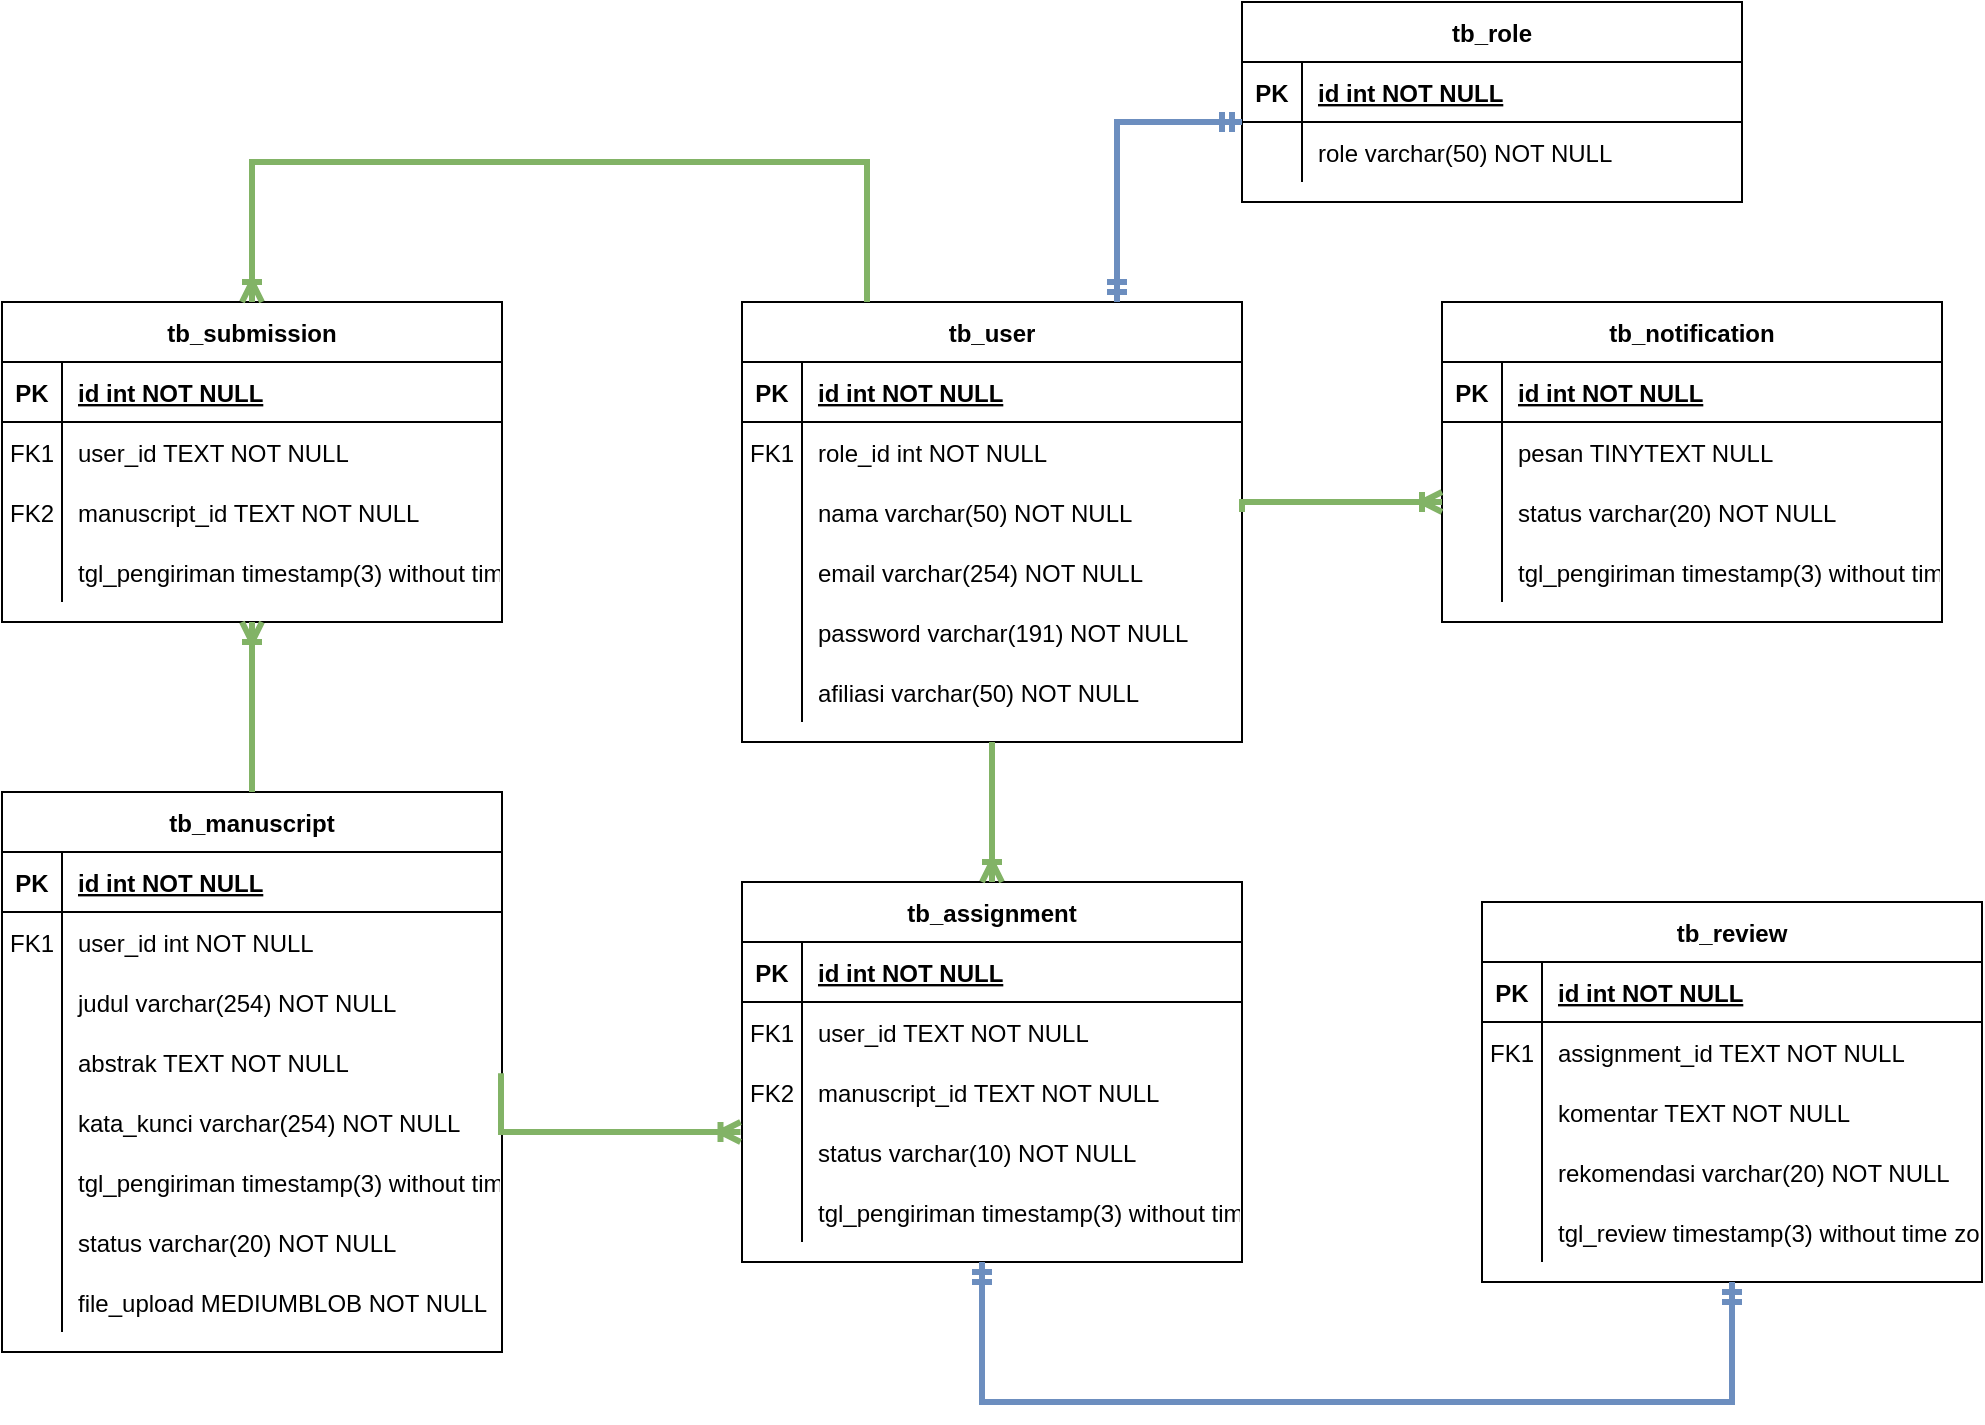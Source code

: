 <mxfile version="24.8.1">
  <diagram id="R2lEEEUBdFMjLlhIrx00" name="Page-1">
    <mxGraphModel dx="2800" dy="1690" grid="1" gridSize="10" guides="1" tooltips="1" connect="1" arrows="1" fold="1" page="1" pageScale="1" pageWidth="850" pageHeight="1100" math="0" shadow="0" extFonts="Permanent Marker^https://fonts.googleapis.com/css?family=Permanent+Marker">
      <root>
        <mxCell id="0" />
        <mxCell id="1" parent="0" />
        <mxCell id="C-vyLk0tnHw3VtMMgP7b-23" value="tb_user" style="shape=table;startSize=30;container=1;collapsible=1;childLayout=tableLayout;fixedRows=1;rowLines=0;fontStyle=1;align=center;resizeLast=1;" parent="1" vertex="1">
          <mxGeometry x="-820" y="70" width="250" height="220" as="geometry" />
        </mxCell>
        <mxCell id="C-vyLk0tnHw3VtMMgP7b-24" value="" style="shape=partialRectangle;collapsible=0;dropTarget=0;pointerEvents=0;fillColor=none;points=[[0,0.5],[1,0.5]];portConstraint=eastwest;top=0;left=0;right=0;bottom=1;" parent="C-vyLk0tnHw3VtMMgP7b-23" vertex="1">
          <mxGeometry y="30" width="250" height="30" as="geometry" />
        </mxCell>
        <mxCell id="C-vyLk0tnHw3VtMMgP7b-25" value="PK" style="shape=partialRectangle;overflow=hidden;connectable=0;fillColor=none;top=0;left=0;bottom=0;right=0;fontStyle=1;" parent="C-vyLk0tnHw3VtMMgP7b-24" vertex="1">
          <mxGeometry width="30" height="30" as="geometry">
            <mxRectangle width="30" height="30" as="alternateBounds" />
          </mxGeometry>
        </mxCell>
        <mxCell id="C-vyLk0tnHw3VtMMgP7b-26" value="id int NOT NULL " style="shape=partialRectangle;overflow=hidden;connectable=0;fillColor=none;top=0;left=0;bottom=0;right=0;align=left;spacingLeft=6;fontStyle=5;" parent="C-vyLk0tnHw3VtMMgP7b-24" vertex="1">
          <mxGeometry x="30" width="220" height="30" as="geometry">
            <mxRectangle width="220" height="30" as="alternateBounds" />
          </mxGeometry>
        </mxCell>
        <mxCell id="C-vyLk0tnHw3VtMMgP7b-27" value="" style="shape=partialRectangle;collapsible=0;dropTarget=0;pointerEvents=0;fillColor=none;points=[[0,0.5],[1,0.5]];portConstraint=eastwest;top=0;left=0;right=0;bottom=0;" parent="C-vyLk0tnHw3VtMMgP7b-23" vertex="1">
          <mxGeometry y="60" width="250" height="30" as="geometry" />
        </mxCell>
        <mxCell id="C-vyLk0tnHw3VtMMgP7b-28" value="FK1" style="shape=partialRectangle;overflow=hidden;connectable=0;fillColor=none;top=0;left=0;bottom=0;right=0;" parent="C-vyLk0tnHw3VtMMgP7b-27" vertex="1">
          <mxGeometry width="30" height="30" as="geometry">
            <mxRectangle width="30" height="30" as="alternateBounds" />
          </mxGeometry>
        </mxCell>
        <mxCell id="C-vyLk0tnHw3VtMMgP7b-29" value="role_id int NOT NULL" style="shape=partialRectangle;overflow=hidden;connectable=0;fillColor=none;top=0;left=0;bottom=0;right=0;align=left;spacingLeft=6;" parent="C-vyLk0tnHw3VtMMgP7b-27" vertex="1">
          <mxGeometry x="30" width="220" height="30" as="geometry">
            <mxRectangle width="220" height="30" as="alternateBounds" />
          </mxGeometry>
        </mxCell>
        <mxCell id="4f11GY_G_bnIZeJSzCZG-140" value="" style="shape=partialRectangle;collapsible=0;dropTarget=0;pointerEvents=0;fillColor=none;points=[[0,0.5],[1,0.5]];portConstraint=eastwest;top=0;left=0;right=0;bottom=0;" parent="C-vyLk0tnHw3VtMMgP7b-23" vertex="1">
          <mxGeometry y="90" width="250" height="30" as="geometry" />
        </mxCell>
        <mxCell id="4f11GY_G_bnIZeJSzCZG-141" value="" style="shape=partialRectangle;overflow=hidden;connectable=0;fillColor=none;top=0;left=0;bottom=0;right=0;" parent="4f11GY_G_bnIZeJSzCZG-140" vertex="1">
          <mxGeometry width="30" height="30" as="geometry">
            <mxRectangle width="30" height="30" as="alternateBounds" />
          </mxGeometry>
        </mxCell>
        <mxCell id="4f11GY_G_bnIZeJSzCZG-142" value="nama varchar(50) NOT NULL" style="shape=partialRectangle;overflow=hidden;connectable=0;fillColor=none;top=0;left=0;bottom=0;right=0;align=left;spacingLeft=6;" parent="4f11GY_G_bnIZeJSzCZG-140" vertex="1">
          <mxGeometry x="30" width="220" height="30" as="geometry">
            <mxRectangle width="220" height="30" as="alternateBounds" />
          </mxGeometry>
        </mxCell>
        <mxCell id="4f11GY_G_bnIZeJSzCZG-1" value="" style="shape=partialRectangle;collapsible=0;dropTarget=0;pointerEvents=0;fillColor=none;points=[[0,0.5],[1,0.5]];portConstraint=eastwest;top=0;left=0;right=0;bottom=0;" parent="C-vyLk0tnHw3VtMMgP7b-23" vertex="1">
          <mxGeometry y="120" width="250" height="30" as="geometry" />
        </mxCell>
        <mxCell id="4f11GY_G_bnIZeJSzCZG-2" value="" style="shape=partialRectangle;overflow=hidden;connectable=0;fillColor=none;top=0;left=0;bottom=0;right=0;" parent="4f11GY_G_bnIZeJSzCZG-1" vertex="1">
          <mxGeometry width="30" height="30" as="geometry">
            <mxRectangle width="30" height="30" as="alternateBounds" />
          </mxGeometry>
        </mxCell>
        <mxCell id="4f11GY_G_bnIZeJSzCZG-3" value="email varchar(254) NOT NULL" style="shape=partialRectangle;overflow=hidden;connectable=0;fillColor=none;top=0;left=0;bottom=0;right=0;align=left;spacingLeft=6;" parent="4f11GY_G_bnIZeJSzCZG-1" vertex="1">
          <mxGeometry x="30" width="220" height="30" as="geometry">
            <mxRectangle width="220" height="30" as="alternateBounds" />
          </mxGeometry>
        </mxCell>
        <mxCell id="4f11GY_G_bnIZeJSzCZG-4" value="" style="shape=partialRectangle;collapsible=0;dropTarget=0;pointerEvents=0;fillColor=none;points=[[0,0.5],[1,0.5]];portConstraint=eastwest;top=0;left=0;right=0;bottom=0;" parent="C-vyLk0tnHw3VtMMgP7b-23" vertex="1">
          <mxGeometry y="150" width="250" height="30" as="geometry" />
        </mxCell>
        <mxCell id="4f11GY_G_bnIZeJSzCZG-5" value="" style="shape=partialRectangle;overflow=hidden;connectable=0;fillColor=none;top=0;left=0;bottom=0;right=0;" parent="4f11GY_G_bnIZeJSzCZG-4" vertex="1">
          <mxGeometry width="30" height="30" as="geometry">
            <mxRectangle width="30" height="30" as="alternateBounds" />
          </mxGeometry>
        </mxCell>
        <mxCell id="4f11GY_G_bnIZeJSzCZG-6" value="password varchar(191) NOT NULL" style="shape=partialRectangle;overflow=hidden;connectable=0;fillColor=none;top=0;left=0;bottom=0;right=0;align=left;spacingLeft=6;" parent="4f11GY_G_bnIZeJSzCZG-4" vertex="1">
          <mxGeometry x="30" width="220" height="30" as="geometry">
            <mxRectangle width="220" height="30" as="alternateBounds" />
          </mxGeometry>
        </mxCell>
        <mxCell id="4f11GY_G_bnIZeJSzCZG-7" value="" style="shape=partialRectangle;collapsible=0;dropTarget=0;pointerEvents=0;fillColor=none;points=[[0,0.5],[1,0.5]];portConstraint=eastwest;top=0;left=0;right=0;bottom=0;" parent="C-vyLk0tnHw3VtMMgP7b-23" vertex="1">
          <mxGeometry y="180" width="250" height="30" as="geometry" />
        </mxCell>
        <mxCell id="4f11GY_G_bnIZeJSzCZG-8" value="" style="shape=partialRectangle;overflow=hidden;connectable=0;fillColor=none;top=0;left=0;bottom=0;right=0;" parent="4f11GY_G_bnIZeJSzCZG-7" vertex="1">
          <mxGeometry width="30" height="30" as="geometry">
            <mxRectangle width="30" height="30" as="alternateBounds" />
          </mxGeometry>
        </mxCell>
        <mxCell id="4f11GY_G_bnIZeJSzCZG-9" value="afiliasi varchar(50) NOT NULL" style="shape=partialRectangle;overflow=hidden;connectable=0;fillColor=none;top=0;left=0;bottom=0;right=0;align=left;spacingLeft=6;" parent="4f11GY_G_bnIZeJSzCZG-7" vertex="1">
          <mxGeometry x="30" width="220" height="30" as="geometry">
            <mxRectangle width="220" height="30" as="alternateBounds" />
          </mxGeometry>
        </mxCell>
        <mxCell id="4f11GY_G_bnIZeJSzCZG-10" value="tb_manuscript" style="shape=table;startSize=30;container=1;collapsible=1;childLayout=tableLayout;fixedRows=1;rowLines=0;fontStyle=1;align=center;resizeLast=1;" parent="1" vertex="1">
          <mxGeometry x="-1190" y="315" width="250" height="280" as="geometry" />
        </mxCell>
        <mxCell id="4f11GY_G_bnIZeJSzCZG-11" value="" style="shape=partialRectangle;collapsible=0;dropTarget=0;pointerEvents=0;fillColor=none;points=[[0,0.5],[1,0.5]];portConstraint=eastwest;top=0;left=0;right=0;bottom=1;" parent="4f11GY_G_bnIZeJSzCZG-10" vertex="1">
          <mxGeometry y="30" width="250" height="30" as="geometry" />
        </mxCell>
        <mxCell id="4f11GY_G_bnIZeJSzCZG-12" value="PK" style="shape=partialRectangle;overflow=hidden;connectable=0;fillColor=none;top=0;left=0;bottom=0;right=0;fontStyle=1;" parent="4f11GY_G_bnIZeJSzCZG-11" vertex="1">
          <mxGeometry width="30" height="30" as="geometry">
            <mxRectangle width="30" height="30" as="alternateBounds" />
          </mxGeometry>
        </mxCell>
        <mxCell id="4f11GY_G_bnIZeJSzCZG-13" value="id int NOT NULL " style="shape=partialRectangle;overflow=hidden;connectable=0;fillColor=none;top=0;left=0;bottom=0;right=0;align=left;spacingLeft=6;fontStyle=5;" parent="4f11GY_G_bnIZeJSzCZG-11" vertex="1">
          <mxGeometry x="30" width="220" height="30" as="geometry">
            <mxRectangle width="220" height="30" as="alternateBounds" />
          </mxGeometry>
        </mxCell>
        <mxCell id="4f11GY_G_bnIZeJSzCZG-14" value="" style="shape=partialRectangle;collapsible=0;dropTarget=0;pointerEvents=0;fillColor=none;points=[[0,0.5],[1,0.5]];portConstraint=eastwest;top=0;left=0;right=0;bottom=0;" parent="4f11GY_G_bnIZeJSzCZG-10" vertex="1">
          <mxGeometry y="60" width="250" height="30" as="geometry" />
        </mxCell>
        <mxCell id="4f11GY_G_bnIZeJSzCZG-15" value="FK1" style="shape=partialRectangle;overflow=hidden;connectable=0;fillColor=none;top=0;left=0;bottom=0;right=0;" parent="4f11GY_G_bnIZeJSzCZG-14" vertex="1">
          <mxGeometry width="30" height="30" as="geometry">
            <mxRectangle width="30" height="30" as="alternateBounds" />
          </mxGeometry>
        </mxCell>
        <mxCell id="4f11GY_G_bnIZeJSzCZG-16" value="user_id int NOT NULL" style="shape=partialRectangle;overflow=hidden;connectable=0;fillColor=none;top=0;left=0;bottom=0;right=0;align=left;spacingLeft=6;" parent="4f11GY_G_bnIZeJSzCZG-14" vertex="1">
          <mxGeometry x="30" width="220" height="30" as="geometry">
            <mxRectangle width="220" height="30" as="alternateBounds" />
          </mxGeometry>
        </mxCell>
        <mxCell id="4f11GY_G_bnIZeJSzCZG-137" value="" style="shape=partialRectangle;collapsible=0;dropTarget=0;pointerEvents=0;fillColor=none;points=[[0,0.5],[1,0.5]];portConstraint=eastwest;top=0;left=0;right=0;bottom=0;" parent="4f11GY_G_bnIZeJSzCZG-10" vertex="1">
          <mxGeometry y="90" width="250" height="30" as="geometry" />
        </mxCell>
        <mxCell id="4f11GY_G_bnIZeJSzCZG-138" value="" style="shape=partialRectangle;overflow=hidden;connectable=0;fillColor=none;top=0;left=0;bottom=0;right=0;" parent="4f11GY_G_bnIZeJSzCZG-137" vertex="1">
          <mxGeometry width="30" height="30" as="geometry">
            <mxRectangle width="30" height="30" as="alternateBounds" />
          </mxGeometry>
        </mxCell>
        <mxCell id="4f11GY_G_bnIZeJSzCZG-139" value="judul varchar(254) NOT NULL" style="shape=partialRectangle;overflow=hidden;connectable=0;fillColor=none;top=0;left=0;bottom=0;right=0;align=left;spacingLeft=6;" parent="4f11GY_G_bnIZeJSzCZG-137" vertex="1">
          <mxGeometry x="30" width="220" height="30" as="geometry">
            <mxRectangle width="220" height="30" as="alternateBounds" />
          </mxGeometry>
        </mxCell>
        <mxCell id="4f11GY_G_bnIZeJSzCZG-17" value="" style="shape=partialRectangle;collapsible=0;dropTarget=0;pointerEvents=0;fillColor=none;points=[[0,0.5],[1,0.5]];portConstraint=eastwest;top=0;left=0;right=0;bottom=0;" parent="4f11GY_G_bnIZeJSzCZG-10" vertex="1">
          <mxGeometry y="120" width="250" height="30" as="geometry" />
        </mxCell>
        <mxCell id="4f11GY_G_bnIZeJSzCZG-18" value="" style="shape=partialRectangle;overflow=hidden;connectable=0;fillColor=none;top=0;left=0;bottom=0;right=0;" parent="4f11GY_G_bnIZeJSzCZG-17" vertex="1">
          <mxGeometry width="30" height="30" as="geometry">
            <mxRectangle width="30" height="30" as="alternateBounds" />
          </mxGeometry>
        </mxCell>
        <mxCell id="4f11GY_G_bnIZeJSzCZG-19" value="abstrak TEXT NOT NULL" style="shape=partialRectangle;overflow=hidden;connectable=0;fillColor=none;top=0;left=0;bottom=0;right=0;align=left;spacingLeft=6;" parent="4f11GY_G_bnIZeJSzCZG-17" vertex="1">
          <mxGeometry x="30" width="220" height="30" as="geometry">
            <mxRectangle width="220" height="30" as="alternateBounds" />
          </mxGeometry>
        </mxCell>
        <mxCell id="4f11GY_G_bnIZeJSzCZG-20" value="" style="shape=partialRectangle;collapsible=0;dropTarget=0;pointerEvents=0;fillColor=none;points=[[0,0.5],[1,0.5]];portConstraint=eastwest;top=0;left=0;right=0;bottom=0;" parent="4f11GY_G_bnIZeJSzCZG-10" vertex="1">
          <mxGeometry y="150" width="250" height="30" as="geometry" />
        </mxCell>
        <mxCell id="4f11GY_G_bnIZeJSzCZG-21" value="" style="shape=partialRectangle;overflow=hidden;connectable=0;fillColor=none;top=0;left=0;bottom=0;right=0;" parent="4f11GY_G_bnIZeJSzCZG-20" vertex="1">
          <mxGeometry width="30" height="30" as="geometry">
            <mxRectangle width="30" height="30" as="alternateBounds" />
          </mxGeometry>
        </mxCell>
        <mxCell id="4f11GY_G_bnIZeJSzCZG-22" value="kata_kunci varchar(254) NOT NULL" style="shape=partialRectangle;overflow=hidden;connectable=0;fillColor=none;top=0;left=0;bottom=0;right=0;align=left;spacingLeft=6;" parent="4f11GY_G_bnIZeJSzCZG-20" vertex="1">
          <mxGeometry x="30" width="220" height="30" as="geometry">
            <mxRectangle width="220" height="30" as="alternateBounds" />
          </mxGeometry>
        </mxCell>
        <mxCell id="4f11GY_G_bnIZeJSzCZG-23" value="" style="shape=partialRectangle;collapsible=0;dropTarget=0;pointerEvents=0;fillColor=none;points=[[0,0.5],[1,0.5]];portConstraint=eastwest;top=0;left=0;right=0;bottom=0;" parent="4f11GY_G_bnIZeJSzCZG-10" vertex="1">
          <mxGeometry y="180" width="250" height="30" as="geometry" />
        </mxCell>
        <mxCell id="4f11GY_G_bnIZeJSzCZG-24" value="" style="shape=partialRectangle;overflow=hidden;connectable=0;fillColor=none;top=0;left=0;bottom=0;right=0;" parent="4f11GY_G_bnIZeJSzCZG-23" vertex="1">
          <mxGeometry width="30" height="30" as="geometry">
            <mxRectangle width="30" height="30" as="alternateBounds" />
          </mxGeometry>
        </mxCell>
        <mxCell id="4f11GY_G_bnIZeJSzCZG-25" value="tgl_pengiriman timestamp(3) without time zone DEFAULT CURRENT_TIMESTAMP NOT NULL" style="shape=partialRectangle;overflow=hidden;connectable=0;fillColor=none;top=0;left=0;bottom=0;right=0;align=left;spacingLeft=6;" parent="4f11GY_G_bnIZeJSzCZG-23" vertex="1">
          <mxGeometry x="30" width="220" height="30" as="geometry">
            <mxRectangle width="220" height="30" as="alternateBounds" />
          </mxGeometry>
        </mxCell>
        <mxCell id="4f11GY_G_bnIZeJSzCZG-26" value="" style="shape=partialRectangle;collapsible=0;dropTarget=0;pointerEvents=0;fillColor=none;points=[[0,0.5],[1,0.5]];portConstraint=eastwest;top=0;left=0;right=0;bottom=0;" parent="4f11GY_G_bnIZeJSzCZG-10" vertex="1">
          <mxGeometry y="210" width="250" height="30" as="geometry" />
        </mxCell>
        <mxCell id="4f11GY_G_bnIZeJSzCZG-27" value="" style="shape=partialRectangle;overflow=hidden;connectable=0;fillColor=none;top=0;left=0;bottom=0;right=0;" parent="4f11GY_G_bnIZeJSzCZG-26" vertex="1">
          <mxGeometry width="30" height="30" as="geometry">
            <mxRectangle width="30" height="30" as="alternateBounds" />
          </mxGeometry>
        </mxCell>
        <mxCell id="4f11GY_G_bnIZeJSzCZG-28" value="status varchar(20) NOT NULL" style="shape=partialRectangle;overflow=hidden;connectable=0;fillColor=none;top=0;left=0;bottom=0;right=0;align=left;spacingLeft=6;" parent="4f11GY_G_bnIZeJSzCZG-26" vertex="1">
          <mxGeometry x="30" width="220" height="30" as="geometry">
            <mxRectangle width="220" height="30" as="alternateBounds" />
          </mxGeometry>
        </mxCell>
        <mxCell id="4f11GY_G_bnIZeJSzCZG-29" value="" style="shape=partialRectangle;collapsible=0;dropTarget=0;pointerEvents=0;fillColor=none;points=[[0,0.5],[1,0.5]];portConstraint=eastwest;top=0;left=0;right=0;bottom=0;" parent="4f11GY_G_bnIZeJSzCZG-10" vertex="1">
          <mxGeometry y="240" width="250" height="30" as="geometry" />
        </mxCell>
        <mxCell id="4f11GY_G_bnIZeJSzCZG-30" value="" style="shape=partialRectangle;overflow=hidden;connectable=0;fillColor=none;top=0;left=0;bottom=0;right=0;" parent="4f11GY_G_bnIZeJSzCZG-29" vertex="1">
          <mxGeometry width="30" height="30" as="geometry">
            <mxRectangle width="30" height="30" as="alternateBounds" />
          </mxGeometry>
        </mxCell>
        <mxCell id="4f11GY_G_bnIZeJSzCZG-31" value="file_upload MEDIUMBLOB NOT NULL" style="shape=partialRectangle;overflow=hidden;connectable=0;fillColor=none;top=0;left=0;bottom=0;right=0;align=left;spacingLeft=6;" parent="4f11GY_G_bnIZeJSzCZG-29" vertex="1">
          <mxGeometry x="30" width="220" height="30" as="geometry">
            <mxRectangle width="220" height="30" as="alternateBounds" />
          </mxGeometry>
        </mxCell>
        <mxCell id="4f11GY_G_bnIZeJSzCZG-32" value="tb_review" style="shape=table;startSize=30;container=1;collapsible=1;childLayout=tableLayout;fixedRows=1;rowLines=0;fontStyle=1;align=center;resizeLast=1;" parent="1" vertex="1">
          <mxGeometry x="-450" y="370" width="250" height="190" as="geometry" />
        </mxCell>
        <mxCell id="4f11GY_G_bnIZeJSzCZG-33" value="" style="shape=partialRectangle;collapsible=0;dropTarget=0;pointerEvents=0;fillColor=none;points=[[0,0.5],[1,0.5]];portConstraint=eastwest;top=0;left=0;right=0;bottom=1;" parent="4f11GY_G_bnIZeJSzCZG-32" vertex="1">
          <mxGeometry y="30" width="250" height="30" as="geometry" />
        </mxCell>
        <mxCell id="4f11GY_G_bnIZeJSzCZG-34" value="PK" style="shape=partialRectangle;overflow=hidden;connectable=0;fillColor=none;top=0;left=0;bottom=0;right=0;fontStyle=1;" parent="4f11GY_G_bnIZeJSzCZG-33" vertex="1">
          <mxGeometry width="30" height="30" as="geometry">
            <mxRectangle width="30" height="30" as="alternateBounds" />
          </mxGeometry>
        </mxCell>
        <mxCell id="4f11GY_G_bnIZeJSzCZG-35" value="id int NOT NULL " style="shape=partialRectangle;overflow=hidden;connectable=0;fillColor=none;top=0;left=0;bottom=0;right=0;align=left;spacingLeft=6;fontStyle=5;" parent="4f11GY_G_bnIZeJSzCZG-33" vertex="1">
          <mxGeometry x="30" width="220" height="30" as="geometry">
            <mxRectangle width="220" height="30" as="alternateBounds" />
          </mxGeometry>
        </mxCell>
        <mxCell id="4f11GY_G_bnIZeJSzCZG-36" value="" style="shape=partialRectangle;collapsible=0;dropTarget=0;pointerEvents=0;fillColor=none;points=[[0,0.5],[1,0.5]];portConstraint=eastwest;top=0;left=0;right=0;bottom=0;" parent="4f11GY_G_bnIZeJSzCZG-32" vertex="1">
          <mxGeometry y="60" width="250" height="30" as="geometry" />
        </mxCell>
        <mxCell id="4f11GY_G_bnIZeJSzCZG-37" value="FK1" style="shape=partialRectangle;overflow=hidden;connectable=0;fillColor=none;top=0;left=0;bottom=0;right=0;" parent="4f11GY_G_bnIZeJSzCZG-36" vertex="1">
          <mxGeometry width="30" height="30" as="geometry">
            <mxRectangle width="30" height="30" as="alternateBounds" />
          </mxGeometry>
        </mxCell>
        <mxCell id="4f11GY_G_bnIZeJSzCZG-38" value="assignment_id TEXT NOT NULL" style="shape=partialRectangle;overflow=hidden;connectable=0;fillColor=none;top=0;left=0;bottom=0;right=0;align=left;spacingLeft=6;" parent="4f11GY_G_bnIZeJSzCZG-36" vertex="1">
          <mxGeometry x="30" width="220" height="30" as="geometry">
            <mxRectangle width="220" height="30" as="alternateBounds" />
          </mxGeometry>
        </mxCell>
        <mxCell id="4f11GY_G_bnIZeJSzCZG-146" value="" style="shape=partialRectangle;collapsible=0;dropTarget=0;pointerEvents=0;fillColor=none;points=[[0,0.5],[1,0.5]];portConstraint=eastwest;top=0;left=0;right=0;bottom=0;" parent="4f11GY_G_bnIZeJSzCZG-32" vertex="1">
          <mxGeometry y="90" width="250" height="30" as="geometry" />
        </mxCell>
        <mxCell id="4f11GY_G_bnIZeJSzCZG-147" value="" style="shape=partialRectangle;overflow=hidden;connectable=0;fillColor=none;top=0;left=0;bottom=0;right=0;" parent="4f11GY_G_bnIZeJSzCZG-146" vertex="1">
          <mxGeometry width="30" height="30" as="geometry">
            <mxRectangle width="30" height="30" as="alternateBounds" />
          </mxGeometry>
        </mxCell>
        <mxCell id="4f11GY_G_bnIZeJSzCZG-148" value="komentar TEXT NOT NULL" style="shape=partialRectangle;overflow=hidden;connectable=0;fillColor=none;top=0;left=0;bottom=0;right=0;align=left;spacingLeft=6;" parent="4f11GY_G_bnIZeJSzCZG-146" vertex="1">
          <mxGeometry x="30" width="220" height="30" as="geometry">
            <mxRectangle width="220" height="30" as="alternateBounds" />
          </mxGeometry>
        </mxCell>
        <mxCell id="4f11GY_G_bnIZeJSzCZG-39" value="" style="shape=partialRectangle;collapsible=0;dropTarget=0;pointerEvents=0;fillColor=none;points=[[0,0.5],[1,0.5]];portConstraint=eastwest;top=0;left=0;right=0;bottom=0;" parent="4f11GY_G_bnIZeJSzCZG-32" vertex="1">
          <mxGeometry y="120" width="250" height="30" as="geometry" />
        </mxCell>
        <mxCell id="4f11GY_G_bnIZeJSzCZG-40" value="" style="shape=partialRectangle;overflow=hidden;connectable=0;fillColor=none;top=0;left=0;bottom=0;right=0;" parent="4f11GY_G_bnIZeJSzCZG-39" vertex="1">
          <mxGeometry width="30" height="30" as="geometry">
            <mxRectangle width="30" height="30" as="alternateBounds" />
          </mxGeometry>
        </mxCell>
        <mxCell id="4f11GY_G_bnIZeJSzCZG-41" value="rekomendasi varchar(20) NOT NULL" style="shape=partialRectangle;overflow=hidden;connectable=0;fillColor=none;top=0;left=0;bottom=0;right=0;align=left;spacingLeft=6;" parent="4f11GY_G_bnIZeJSzCZG-39" vertex="1">
          <mxGeometry x="30" width="220" height="30" as="geometry">
            <mxRectangle width="220" height="30" as="alternateBounds" />
          </mxGeometry>
        </mxCell>
        <mxCell id="4f11GY_G_bnIZeJSzCZG-42" value="" style="shape=partialRectangle;collapsible=0;dropTarget=0;pointerEvents=0;fillColor=none;points=[[0,0.5],[1,0.5]];portConstraint=eastwest;top=0;left=0;right=0;bottom=0;" parent="4f11GY_G_bnIZeJSzCZG-32" vertex="1">
          <mxGeometry y="150" width="250" height="30" as="geometry" />
        </mxCell>
        <mxCell id="4f11GY_G_bnIZeJSzCZG-43" value="" style="shape=partialRectangle;overflow=hidden;connectable=0;fillColor=none;top=0;left=0;bottom=0;right=0;" parent="4f11GY_G_bnIZeJSzCZG-42" vertex="1">
          <mxGeometry width="30" height="30" as="geometry">
            <mxRectangle width="30" height="30" as="alternateBounds" />
          </mxGeometry>
        </mxCell>
        <mxCell id="4f11GY_G_bnIZeJSzCZG-44" value="tgl_review timestamp(3) without time zone DEFAULT CURRENT_TIMESTAMP NOT NULL" style="shape=partialRectangle;overflow=hidden;connectable=0;fillColor=none;top=0;left=0;bottom=0;right=0;align=left;spacingLeft=6;" parent="4f11GY_G_bnIZeJSzCZG-42" vertex="1">
          <mxGeometry x="30" width="220" height="30" as="geometry">
            <mxRectangle width="220" height="30" as="alternateBounds" />
          </mxGeometry>
        </mxCell>
        <mxCell id="4f11GY_G_bnIZeJSzCZG-61" value="tb_role" style="shape=table;startSize=30;container=1;collapsible=1;childLayout=tableLayout;fixedRows=1;rowLines=0;fontStyle=1;align=center;resizeLast=1;" parent="1" vertex="1">
          <mxGeometry x="-570" y="-80" width="250" height="100" as="geometry" />
        </mxCell>
        <mxCell id="4f11GY_G_bnIZeJSzCZG-62" value="" style="shape=partialRectangle;collapsible=0;dropTarget=0;pointerEvents=0;fillColor=none;points=[[0,0.5],[1,0.5]];portConstraint=eastwest;top=0;left=0;right=0;bottom=1;" parent="4f11GY_G_bnIZeJSzCZG-61" vertex="1">
          <mxGeometry y="30" width="250" height="30" as="geometry" />
        </mxCell>
        <mxCell id="4f11GY_G_bnIZeJSzCZG-63" value="PK" style="shape=partialRectangle;overflow=hidden;connectable=0;fillColor=none;top=0;left=0;bottom=0;right=0;fontStyle=1;" parent="4f11GY_G_bnIZeJSzCZG-62" vertex="1">
          <mxGeometry width="30" height="30" as="geometry">
            <mxRectangle width="30" height="30" as="alternateBounds" />
          </mxGeometry>
        </mxCell>
        <mxCell id="4f11GY_G_bnIZeJSzCZG-64" value="id int NOT NULL " style="shape=partialRectangle;overflow=hidden;connectable=0;fillColor=none;top=0;left=0;bottom=0;right=0;align=left;spacingLeft=6;fontStyle=5;" parent="4f11GY_G_bnIZeJSzCZG-62" vertex="1">
          <mxGeometry x="30" width="220" height="30" as="geometry">
            <mxRectangle width="220" height="30" as="alternateBounds" />
          </mxGeometry>
        </mxCell>
        <mxCell id="4f11GY_G_bnIZeJSzCZG-68" value="" style="shape=partialRectangle;collapsible=0;dropTarget=0;pointerEvents=0;fillColor=none;points=[[0,0.5],[1,0.5]];portConstraint=eastwest;top=0;left=0;right=0;bottom=0;" parent="4f11GY_G_bnIZeJSzCZG-61" vertex="1">
          <mxGeometry y="60" width="250" height="30" as="geometry" />
        </mxCell>
        <mxCell id="4f11GY_G_bnIZeJSzCZG-69" value="" style="shape=partialRectangle;overflow=hidden;connectable=0;fillColor=none;top=0;left=0;bottom=0;right=0;" parent="4f11GY_G_bnIZeJSzCZG-68" vertex="1">
          <mxGeometry width="30" height="30" as="geometry">
            <mxRectangle width="30" height="30" as="alternateBounds" />
          </mxGeometry>
        </mxCell>
        <mxCell id="4f11GY_G_bnIZeJSzCZG-70" value="role varchar(50) NOT NULL" style="shape=partialRectangle;overflow=hidden;connectable=0;fillColor=none;top=0;left=0;bottom=0;right=0;align=left;spacingLeft=6;" parent="4f11GY_G_bnIZeJSzCZG-68" vertex="1">
          <mxGeometry x="30" width="220" height="30" as="geometry">
            <mxRectangle width="220" height="30" as="alternateBounds" />
          </mxGeometry>
        </mxCell>
        <mxCell id="4f11GY_G_bnIZeJSzCZG-71" value="tb_submission" style="shape=table;startSize=30;container=1;collapsible=1;childLayout=tableLayout;fixedRows=1;rowLines=0;fontStyle=1;align=center;resizeLast=1;" parent="1" vertex="1">
          <mxGeometry x="-1190" y="70" width="250" height="160" as="geometry" />
        </mxCell>
        <mxCell id="4f11GY_G_bnIZeJSzCZG-72" value="" style="shape=partialRectangle;collapsible=0;dropTarget=0;pointerEvents=0;fillColor=none;points=[[0,0.5],[1,0.5]];portConstraint=eastwest;top=0;left=0;right=0;bottom=1;" parent="4f11GY_G_bnIZeJSzCZG-71" vertex="1">
          <mxGeometry y="30" width="250" height="30" as="geometry" />
        </mxCell>
        <mxCell id="4f11GY_G_bnIZeJSzCZG-73" value="PK" style="shape=partialRectangle;overflow=hidden;connectable=0;fillColor=none;top=0;left=0;bottom=0;right=0;fontStyle=1;" parent="4f11GY_G_bnIZeJSzCZG-72" vertex="1">
          <mxGeometry width="30" height="30" as="geometry">
            <mxRectangle width="30" height="30" as="alternateBounds" />
          </mxGeometry>
        </mxCell>
        <mxCell id="4f11GY_G_bnIZeJSzCZG-74" value="id int NOT NULL " style="shape=partialRectangle;overflow=hidden;connectable=0;fillColor=none;top=0;left=0;bottom=0;right=0;align=left;spacingLeft=6;fontStyle=5;" parent="4f11GY_G_bnIZeJSzCZG-72" vertex="1">
          <mxGeometry x="30" width="220" height="30" as="geometry">
            <mxRectangle width="220" height="30" as="alternateBounds" />
          </mxGeometry>
        </mxCell>
        <mxCell id="4f11GY_G_bnIZeJSzCZG-75" value="" style="shape=partialRectangle;collapsible=0;dropTarget=0;pointerEvents=0;fillColor=none;points=[[0,0.5],[1,0.5]];portConstraint=eastwest;top=0;left=0;right=0;bottom=0;" parent="4f11GY_G_bnIZeJSzCZG-71" vertex="1">
          <mxGeometry y="60" width="250" height="30" as="geometry" />
        </mxCell>
        <mxCell id="4f11GY_G_bnIZeJSzCZG-76" value="FK1" style="shape=partialRectangle;overflow=hidden;connectable=0;fillColor=none;top=0;left=0;bottom=0;right=0;" parent="4f11GY_G_bnIZeJSzCZG-75" vertex="1">
          <mxGeometry width="30" height="30" as="geometry">
            <mxRectangle width="30" height="30" as="alternateBounds" />
          </mxGeometry>
        </mxCell>
        <mxCell id="4f11GY_G_bnIZeJSzCZG-77" value="user_id TEXT NOT NULL" style="shape=partialRectangle;overflow=hidden;connectable=0;fillColor=none;top=0;left=0;bottom=0;right=0;align=left;spacingLeft=6;" parent="4f11GY_G_bnIZeJSzCZG-75" vertex="1">
          <mxGeometry x="30" width="220" height="30" as="geometry">
            <mxRectangle width="220" height="30" as="alternateBounds" />
          </mxGeometry>
        </mxCell>
        <mxCell id="4f11GY_G_bnIZeJSzCZG-155" value="" style="shape=partialRectangle;collapsible=0;dropTarget=0;pointerEvents=0;fillColor=none;points=[[0,0.5],[1,0.5]];portConstraint=eastwest;top=0;left=0;right=0;bottom=0;" parent="4f11GY_G_bnIZeJSzCZG-71" vertex="1">
          <mxGeometry y="90" width="250" height="30" as="geometry" />
        </mxCell>
        <mxCell id="4f11GY_G_bnIZeJSzCZG-156" value="FK2" style="shape=partialRectangle;overflow=hidden;connectable=0;fillColor=none;top=0;left=0;bottom=0;right=0;" parent="4f11GY_G_bnIZeJSzCZG-155" vertex="1">
          <mxGeometry width="30" height="30" as="geometry">
            <mxRectangle width="30" height="30" as="alternateBounds" />
          </mxGeometry>
        </mxCell>
        <mxCell id="4f11GY_G_bnIZeJSzCZG-157" value="manuscript_id TEXT NOT NULL" style="shape=partialRectangle;overflow=hidden;connectable=0;fillColor=none;top=0;left=0;bottom=0;right=0;align=left;spacingLeft=6;" parent="4f11GY_G_bnIZeJSzCZG-155" vertex="1">
          <mxGeometry x="30" width="220" height="30" as="geometry">
            <mxRectangle width="220" height="30" as="alternateBounds" />
          </mxGeometry>
        </mxCell>
        <mxCell id="4f11GY_G_bnIZeJSzCZG-188" value="" style="shape=partialRectangle;collapsible=0;dropTarget=0;pointerEvents=0;fillColor=none;points=[[0,0.5],[1,0.5]];portConstraint=eastwest;top=0;left=0;right=0;bottom=0;" parent="4f11GY_G_bnIZeJSzCZG-71" vertex="1">
          <mxGeometry y="120" width="250" height="30" as="geometry" />
        </mxCell>
        <mxCell id="4f11GY_G_bnIZeJSzCZG-189" value="" style="shape=partialRectangle;overflow=hidden;connectable=0;fillColor=none;top=0;left=0;bottom=0;right=0;" parent="4f11GY_G_bnIZeJSzCZG-188" vertex="1">
          <mxGeometry width="30" height="30" as="geometry">
            <mxRectangle width="30" height="30" as="alternateBounds" />
          </mxGeometry>
        </mxCell>
        <mxCell id="4f11GY_G_bnIZeJSzCZG-190" value="tgl_pengiriman timestamp(3) without time zone DEFAULT CURRENT_TIMESTAMP NOT NULL" style="shape=partialRectangle;overflow=hidden;connectable=0;fillColor=none;top=0;left=0;bottom=0;right=0;align=left;spacingLeft=6;" parent="4f11GY_G_bnIZeJSzCZG-188" vertex="1">
          <mxGeometry x="30" width="220" height="30" as="geometry">
            <mxRectangle width="220" height="30" as="alternateBounds" />
          </mxGeometry>
        </mxCell>
        <mxCell id="4f11GY_G_bnIZeJSzCZG-78" value="tb_assignment" style="shape=table;startSize=30;container=1;collapsible=1;childLayout=tableLayout;fixedRows=1;rowLines=0;fontStyle=1;align=center;resizeLast=1;" parent="1" vertex="1">
          <mxGeometry x="-820" y="360" width="250" height="190" as="geometry" />
        </mxCell>
        <mxCell id="4f11GY_G_bnIZeJSzCZG-79" value="" style="shape=partialRectangle;collapsible=0;dropTarget=0;pointerEvents=0;fillColor=none;points=[[0,0.5],[1,0.5]];portConstraint=eastwest;top=0;left=0;right=0;bottom=1;" parent="4f11GY_G_bnIZeJSzCZG-78" vertex="1">
          <mxGeometry y="30" width="250" height="30" as="geometry" />
        </mxCell>
        <mxCell id="4f11GY_G_bnIZeJSzCZG-80" value="PK" style="shape=partialRectangle;overflow=hidden;connectable=0;fillColor=none;top=0;left=0;bottom=0;right=0;fontStyle=1;" parent="4f11GY_G_bnIZeJSzCZG-79" vertex="1">
          <mxGeometry width="30" height="30" as="geometry">
            <mxRectangle width="30" height="30" as="alternateBounds" />
          </mxGeometry>
        </mxCell>
        <mxCell id="4f11GY_G_bnIZeJSzCZG-81" value="id int NOT NULL " style="shape=partialRectangle;overflow=hidden;connectable=0;fillColor=none;top=0;left=0;bottom=0;right=0;align=left;spacingLeft=6;fontStyle=5;" parent="4f11GY_G_bnIZeJSzCZG-79" vertex="1">
          <mxGeometry x="30" width="220" height="30" as="geometry">
            <mxRectangle width="220" height="30" as="alternateBounds" />
          </mxGeometry>
        </mxCell>
        <mxCell id="4f11GY_G_bnIZeJSzCZG-82" value="" style="shape=partialRectangle;collapsible=0;dropTarget=0;pointerEvents=0;fillColor=none;points=[[0,0.5],[1,0.5]];portConstraint=eastwest;top=0;left=0;right=0;bottom=0;" parent="4f11GY_G_bnIZeJSzCZG-78" vertex="1">
          <mxGeometry y="60" width="250" height="30" as="geometry" />
        </mxCell>
        <mxCell id="4f11GY_G_bnIZeJSzCZG-83" value="FK1" style="shape=partialRectangle;overflow=hidden;connectable=0;fillColor=none;top=0;left=0;bottom=0;right=0;" parent="4f11GY_G_bnIZeJSzCZG-82" vertex="1">
          <mxGeometry width="30" height="30" as="geometry">
            <mxRectangle width="30" height="30" as="alternateBounds" />
          </mxGeometry>
        </mxCell>
        <mxCell id="4f11GY_G_bnIZeJSzCZG-84" value="user_id TEXT NOT NULL" style="shape=partialRectangle;overflow=hidden;connectable=0;fillColor=none;top=0;left=0;bottom=0;right=0;align=left;spacingLeft=6;" parent="4f11GY_G_bnIZeJSzCZG-82" vertex="1">
          <mxGeometry x="30" width="220" height="30" as="geometry">
            <mxRectangle width="220" height="30" as="alternateBounds" />
          </mxGeometry>
        </mxCell>
        <mxCell id="4f11GY_G_bnIZeJSzCZG-218" value="" style="shape=partialRectangle;collapsible=0;dropTarget=0;pointerEvents=0;fillColor=none;points=[[0,0.5],[1,0.5]];portConstraint=eastwest;top=0;left=0;right=0;bottom=0;" parent="4f11GY_G_bnIZeJSzCZG-78" vertex="1">
          <mxGeometry y="90" width="250" height="30" as="geometry" />
        </mxCell>
        <mxCell id="4f11GY_G_bnIZeJSzCZG-219" value="FK2" style="shape=partialRectangle;overflow=hidden;connectable=0;fillColor=none;top=0;left=0;bottom=0;right=0;" parent="4f11GY_G_bnIZeJSzCZG-218" vertex="1">
          <mxGeometry width="30" height="30" as="geometry">
            <mxRectangle width="30" height="30" as="alternateBounds" />
          </mxGeometry>
        </mxCell>
        <mxCell id="4f11GY_G_bnIZeJSzCZG-220" value="manuscript_id TEXT NOT NULL" style="shape=partialRectangle;overflow=hidden;connectable=0;fillColor=none;top=0;left=0;bottom=0;right=0;align=left;spacingLeft=6;" parent="4f11GY_G_bnIZeJSzCZG-218" vertex="1">
          <mxGeometry x="30" width="220" height="30" as="geometry">
            <mxRectangle width="220" height="30" as="alternateBounds" />
          </mxGeometry>
        </mxCell>
        <mxCell id="4f11GY_G_bnIZeJSzCZG-194" value="" style="shape=partialRectangle;collapsible=0;dropTarget=0;pointerEvents=0;fillColor=none;points=[[0,0.5],[1,0.5]];portConstraint=eastwest;top=0;left=0;right=0;bottom=0;" parent="4f11GY_G_bnIZeJSzCZG-78" vertex="1">
          <mxGeometry y="120" width="250" height="30" as="geometry" />
        </mxCell>
        <mxCell id="4f11GY_G_bnIZeJSzCZG-195" value="" style="shape=partialRectangle;overflow=hidden;connectable=0;fillColor=none;top=0;left=0;bottom=0;right=0;" parent="4f11GY_G_bnIZeJSzCZG-194" vertex="1">
          <mxGeometry width="30" height="30" as="geometry">
            <mxRectangle width="30" height="30" as="alternateBounds" />
          </mxGeometry>
        </mxCell>
        <mxCell id="4f11GY_G_bnIZeJSzCZG-196" value="status varchar(10) NOT NULL" style="shape=partialRectangle;overflow=hidden;connectable=0;fillColor=none;top=0;left=0;bottom=0;right=0;align=left;spacingLeft=6;" parent="4f11GY_G_bnIZeJSzCZG-194" vertex="1">
          <mxGeometry x="30" width="220" height="30" as="geometry">
            <mxRectangle width="220" height="30" as="alternateBounds" />
          </mxGeometry>
        </mxCell>
        <mxCell id="4f11GY_G_bnIZeJSzCZG-92" value="" style="shape=partialRectangle;collapsible=0;dropTarget=0;pointerEvents=0;fillColor=none;points=[[0,0.5],[1,0.5]];portConstraint=eastwest;top=0;left=0;right=0;bottom=0;" parent="4f11GY_G_bnIZeJSzCZG-78" vertex="1">
          <mxGeometry y="150" width="250" height="30" as="geometry" />
        </mxCell>
        <mxCell id="4f11GY_G_bnIZeJSzCZG-93" value="" style="shape=partialRectangle;overflow=hidden;connectable=0;fillColor=none;top=0;left=0;bottom=0;right=0;" parent="4f11GY_G_bnIZeJSzCZG-92" vertex="1">
          <mxGeometry width="30" height="30" as="geometry">
            <mxRectangle width="30" height="30" as="alternateBounds" />
          </mxGeometry>
        </mxCell>
        <mxCell id="4f11GY_G_bnIZeJSzCZG-94" value="tgl_pengiriman timestamp(3) without time zone DEFAULT CURRENT_TIMESTAMP NOT NULL" style="shape=partialRectangle;overflow=hidden;connectable=0;fillColor=none;top=0;left=0;bottom=0;right=0;align=left;spacingLeft=6;" parent="4f11GY_G_bnIZeJSzCZG-92" vertex="1">
          <mxGeometry x="30" width="220" height="30" as="geometry">
            <mxRectangle width="220" height="30" as="alternateBounds" />
          </mxGeometry>
        </mxCell>
        <mxCell id="4f11GY_G_bnIZeJSzCZG-96" value="tb_notification" style="shape=table;startSize=30;container=1;collapsible=1;childLayout=tableLayout;fixedRows=1;rowLines=0;fontStyle=1;align=center;resizeLast=1;" parent="1" vertex="1">
          <mxGeometry x="-470" y="70" width="250" height="160" as="geometry" />
        </mxCell>
        <mxCell id="4f11GY_G_bnIZeJSzCZG-97" value="" style="shape=partialRectangle;collapsible=0;dropTarget=0;pointerEvents=0;fillColor=none;points=[[0,0.5],[1,0.5]];portConstraint=eastwest;top=0;left=0;right=0;bottom=1;" parent="4f11GY_G_bnIZeJSzCZG-96" vertex="1">
          <mxGeometry y="30" width="250" height="30" as="geometry" />
        </mxCell>
        <mxCell id="4f11GY_G_bnIZeJSzCZG-98" value="PK" style="shape=partialRectangle;overflow=hidden;connectable=0;fillColor=none;top=0;left=0;bottom=0;right=0;fontStyle=1;" parent="4f11GY_G_bnIZeJSzCZG-97" vertex="1">
          <mxGeometry width="30" height="30" as="geometry">
            <mxRectangle width="30" height="30" as="alternateBounds" />
          </mxGeometry>
        </mxCell>
        <mxCell id="4f11GY_G_bnIZeJSzCZG-99" value="id int NOT NULL " style="shape=partialRectangle;overflow=hidden;connectable=0;fillColor=none;top=0;left=0;bottom=0;right=0;align=left;spacingLeft=6;fontStyle=5;" parent="4f11GY_G_bnIZeJSzCZG-97" vertex="1">
          <mxGeometry x="30" width="220" height="30" as="geometry">
            <mxRectangle width="220" height="30" as="alternateBounds" />
          </mxGeometry>
        </mxCell>
        <mxCell id="4f11GY_G_bnIZeJSzCZG-100" value="" style="shape=partialRectangle;collapsible=0;dropTarget=0;pointerEvents=0;fillColor=none;points=[[0,0.5],[1,0.5]];portConstraint=eastwest;top=0;left=0;right=0;bottom=0;" parent="4f11GY_G_bnIZeJSzCZG-96" vertex="1">
          <mxGeometry y="60" width="250" height="30" as="geometry" />
        </mxCell>
        <mxCell id="4f11GY_G_bnIZeJSzCZG-101" value="" style="shape=partialRectangle;overflow=hidden;connectable=0;fillColor=none;top=0;left=0;bottom=0;right=0;" parent="4f11GY_G_bnIZeJSzCZG-100" vertex="1">
          <mxGeometry width="30" height="30" as="geometry">
            <mxRectangle width="30" height="30" as="alternateBounds" />
          </mxGeometry>
        </mxCell>
        <mxCell id="4f11GY_G_bnIZeJSzCZG-102" value="pesan TINYTEXT NULL" style="shape=partialRectangle;overflow=hidden;connectable=0;fillColor=none;top=0;left=0;bottom=0;right=0;align=left;spacingLeft=6;" parent="4f11GY_G_bnIZeJSzCZG-100" vertex="1">
          <mxGeometry x="30" width="220" height="30" as="geometry">
            <mxRectangle width="220" height="30" as="alternateBounds" />
          </mxGeometry>
        </mxCell>
        <mxCell id="4f11GY_G_bnIZeJSzCZG-109" value="" style="shape=partialRectangle;collapsible=0;dropTarget=0;pointerEvents=0;fillColor=none;points=[[0,0.5],[1,0.5]];portConstraint=eastwest;top=0;left=0;right=0;bottom=0;" parent="4f11GY_G_bnIZeJSzCZG-96" vertex="1">
          <mxGeometry y="90" width="250" height="30" as="geometry" />
        </mxCell>
        <mxCell id="4f11GY_G_bnIZeJSzCZG-110" value="" style="shape=partialRectangle;overflow=hidden;connectable=0;fillColor=none;top=0;left=0;bottom=0;right=0;" parent="4f11GY_G_bnIZeJSzCZG-109" vertex="1">
          <mxGeometry width="30" height="30" as="geometry">
            <mxRectangle width="30" height="30" as="alternateBounds" />
          </mxGeometry>
        </mxCell>
        <mxCell id="4f11GY_G_bnIZeJSzCZG-111" value="status varchar(20) NOT NULL" style="shape=partialRectangle;overflow=hidden;connectable=0;fillColor=none;top=0;left=0;bottom=0;right=0;align=left;spacingLeft=6;" parent="4f11GY_G_bnIZeJSzCZG-109" vertex="1">
          <mxGeometry x="30" width="220" height="30" as="geometry">
            <mxRectangle width="220" height="30" as="alternateBounds" />
          </mxGeometry>
        </mxCell>
        <mxCell id="4f11GY_G_bnIZeJSzCZG-103" value="" style="shape=partialRectangle;collapsible=0;dropTarget=0;pointerEvents=0;fillColor=none;points=[[0,0.5],[1,0.5]];portConstraint=eastwest;top=0;left=0;right=0;bottom=0;" parent="4f11GY_G_bnIZeJSzCZG-96" vertex="1">
          <mxGeometry y="120" width="250" height="30" as="geometry" />
        </mxCell>
        <mxCell id="4f11GY_G_bnIZeJSzCZG-104" value="" style="shape=partialRectangle;overflow=hidden;connectable=0;fillColor=none;top=0;left=0;bottom=0;right=0;" parent="4f11GY_G_bnIZeJSzCZG-103" vertex="1">
          <mxGeometry width="30" height="30" as="geometry">
            <mxRectangle width="30" height="30" as="alternateBounds" />
          </mxGeometry>
        </mxCell>
        <mxCell id="4f11GY_G_bnIZeJSzCZG-105" value="tgl_pengiriman timestamp(3) without time zone DEFAULT CURRENT_TIMESTAMP NOT NULL" style="shape=partialRectangle;overflow=hidden;connectable=0;fillColor=none;top=0;left=0;bottom=0;right=0;align=left;spacingLeft=6;" parent="4f11GY_G_bnIZeJSzCZG-103" vertex="1">
          <mxGeometry x="30" width="220" height="30" as="geometry">
            <mxRectangle width="220" height="30" as="alternateBounds" />
          </mxGeometry>
        </mxCell>
        <mxCell id="4f11GY_G_bnIZeJSzCZG-209" value="" style="fontSize=12;html=1;endArrow=ERoneToMany;rounded=0;strokeWidth=3;fillColor=#d5e8d4;strokeColor=#82b366;exitX=0.25;exitY=0;exitDx=0;exitDy=0;entryX=0.5;entryY=0;entryDx=0;entryDy=0;edgeStyle=elbowEdgeStyle;elbow=vertical;" parent="1" source="C-vyLk0tnHw3VtMMgP7b-23" target="4f11GY_G_bnIZeJSzCZG-71" edge="1">
          <mxGeometry width="100" height="100" relative="1" as="geometry">
            <mxPoint x="-1050" y="431" as="sourcePoint" />
            <mxPoint x="-926" y="340" as="targetPoint" />
            <Array as="points">
              <mxPoint x="-900" />
            </Array>
          </mxGeometry>
        </mxCell>
        <mxCell id="4f11GY_G_bnIZeJSzCZG-211" value="" style="fontSize=12;html=1;endArrow=ERoneToMany;rounded=0;strokeWidth=3;fillColor=#d5e8d4;strokeColor=#82b366;exitX=0.5;exitY=0;exitDx=0;exitDy=0;entryX=0.5;entryY=1;entryDx=0;entryDy=0;edgeStyle=elbowEdgeStyle;elbow=vertical;" parent="1" source="4f11GY_G_bnIZeJSzCZG-10" target="4f11GY_G_bnIZeJSzCZG-71" edge="1">
          <mxGeometry width="100" height="100" relative="1" as="geometry">
            <mxPoint x="-1222" y="315" as="sourcePoint" />
            <mxPoint x="-1530" y="315" as="targetPoint" />
            <Array as="points">
              <mxPoint x="-1100" y="270" />
            </Array>
          </mxGeometry>
        </mxCell>
        <mxCell id="4f11GY_G_bnIZeJSzCZG-212" value="" style="fontSize=12;html=1;endArrow=ERmandOne;startArrow=ERmandOne;rounded=0;elbow=vertical;entryX=0.5;entryY=1;entryDx=0;entryDy=0;edgeStyle=elbowEdgeStyle;fillColor=#dae8fc;strokeColor=#6c8ebf;strokeWidth=3;" parent="1" target="4f11GY_G_bnIZeJSzCZG-32" edge="1">
          <mxGeometry width="100" height="100" relative="1" as="geometry">
            <mxPoint x="-700" y="550" as="sourcePoint" />
            <mxPoint x="-520" y="315" as="targetPoint" />
            <Array as="points">
              <mxPoint x="-490" y="620" />
            </Array>
          </mxGeometry>
        </mxCell>
        <mxCell id="4f11GY_G_bnIZeJSzCZG-215" value="" style="fontSize=12;html=1;endArrow=ERoneToMany;rounded=0;strokeWidth=3;fillColor=#d5e8d4;strokeColor=#82b366;exitX=0.5;exitY=1;exitDx=0;exitDy=0;edgeStyle=elbowEdgeStyle;elbow=vertical;entryX=0.5;entryY=0;entryDx=0;entryDy=0;" parent="1" source="C-vyLk0tnHw3VtMMgP7b-23" target="4f11GY_G_bnIZeJSzCZG-78" edge="1">
          <mxGeometry width="100" height="100" relative="1" as="geometry">
            <mxPoint x="-870" y="375" as="sourcePoint" />
            <mxPoint x="-695" y="350" as="targetPoint" />
            <Array as="points">
              <mxPoint x="-710" y="330" />
            </Array>
          </mxGeometry>
        </mxCell>
        <mxCell id="4f11GY_G_bnIZeJSzCZG-216" value="" style="fontSize=12;html=1;endArrow=ERoneToMany;rounded=0;strokeWidth=3;fillColor=#d5e8d4;strokeColor=#82b366;exitX=1;exitY=0.5;exitDx=0;exitDy=0;edgeStyle=elbowEdgeStyle;elbow=vertical;" parent="1" source="4f11GY_G_bnIZeJSzCZG-140" edge="1">
          <mxGeometry width="100" height="100" relative="1" as="geometry">
            <mxPoint x="-510" y="280" as="sourcePoint" />
            <mxPoint x="-470" y="170" as="targetPoint" />
            <Array as="points">
              <mxPoint x="-510" y="170" />
            </Array>
          </mxGeometry>
        </mxCell>
        <mxCell id="4f11GY_G_bnIZeJSzCZG-217" value="" style="fontSize=12;html=1;endArrow=ERoneToMany;rounded=0;strokeWidth=3;fillColor=#d5e8d4;strokeColor=#82b366;exitX=0.998;exitY=0.688;exitDx=0;exitDy=0;edgeStyle=elbowEdgeStyle;elbow=vertical;exitPerimeter=0;entryX=-0.003;entryY=1.143;entryDx=0;entryDy=0;entryPerimeter=0;" parent="1" source="4f11GY_G_bnIZeJSzCZG-17" target="4f11GY_G_bnIZeJSzCZG-218" edge="1">
          <mxGeometry width="100" height="100" relative="1" as="geometry">
            <mxPoint x="-900" y="420" as="sourcePoint" />
            <mxPoint x="-780" y="570" as="targetPoint" />
            <Array as="points">
              <mxPoint x="-880" y="485" />
            </Array>
          </mxGeometry>
        </mxCell>
        <mxCell id="MZn2yGICoSJ3tX0PNBWL-1" value="" style="edgeStyle=elbowEdgeStyle;fontSize=12;html=1;endArrow=ERmandOne;startArrow=ERmandOne;rounded=0;strokeWidth=3;fillColor=#dae8fc;strokeColor=#6c8ebf;entryX=0;entryY=0;entryDx=0;entryDy=0;entryPerimeter=0;exitX=0.75;exitY=0;exitDx=0;exitDy=0;elbow=vertical;" edge="1" parent="1" source="C-vyLk0tnHw3VtMMgP7b-23" target="4f11GY_G_bnIZeJSzCZG-68">
          <mxGeometry width="100" height="100" relative="1" as="geometry">
            <mxPoint x="-740" y="30" as="sourcePoint" />
            <mxPoint x="-640" y="-70" as="targetPoint" />
            <Array as="points">
              <mxPoint x="-610" y="-20" />
            </Array>
          </mxGeometry>
        </mxCell>
      </root>
    </mxGraphModel>
  </diagram>
</mxfile>
